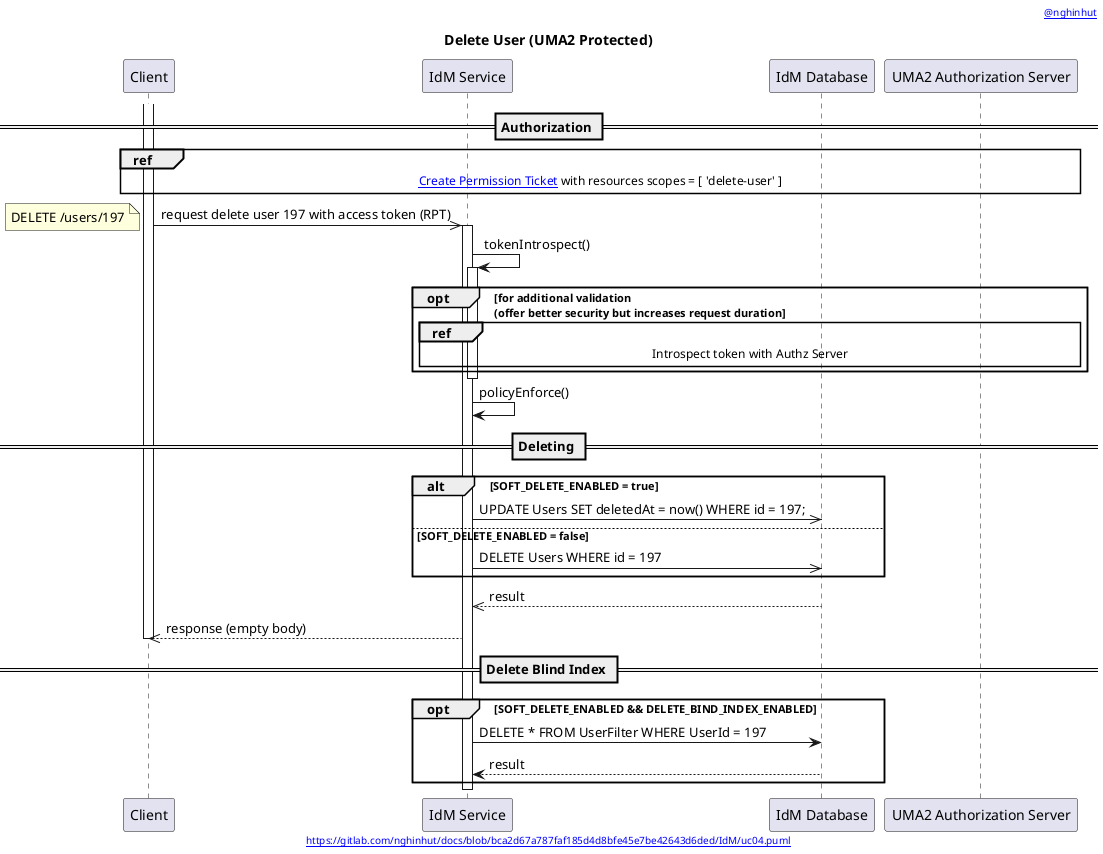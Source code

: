 @startuml
'-----START auto generated metadata please keep comment here to allow auto update-----
'-----DON'T EDIT THIS SECTION, INSTEAD RE-RUN prebuild.sh TO UPDATE-----
header [[https://www.nghinhut.dev?from=http%5C%3A%5C%2F%5C%2Fwww%5C.plantuml%5C.com%5C%2Fplantuml%5C%2Fproxy%3Ffmt%3Dsvg%5C%26src%3Dhttps%5C%3A%5C%2F%5C%2Fgitlab%5C.com%5C%2Fnghinhut%5C%2Fdocs%5C%2Fraw%5C%2Fbca2d67a787faf185d4d8bfe45e7be42643d6ded%5C%2FIdM%5C%2Fuc04%5C.puml%0A @nghinhut]]
footer [[http://www.plantuml.com/plantuml/proxy?fmt=svg&src=https://gitlab.com/nghinhut/docs/raw/bca2d67a787faf185d4d8bfe45e7be42643d6ded/IdM/uc04.puml https://gitlab.com/nghinhut/docs/blob/bca2d67a787faf185d4d8bfe45e7be42643d6ded/IdM/uc04.puml]]
'-----END auto generated metadata please keep comment here to allow auto update-----
title Delete User (UMA2 Protected)

participant "Client" as client
participant "IdM Service" as idm
participant "IdM Database" as db
participant "UMA2 Authorization Server" as as


== Authorization ==
activate client
ref over client, idm, as
    [[$BASE_URL/create-permission-ticket.function.puml{} Create Permission Ticket]] with resources scopes = [ 'delete-user' ]
end

{start_d1} client ->> idm : request delete user 197 with access token (RPT)
note left
    DELETE /users/197
end note

activate idm
idm -> idm : tokenIntrospect()
activate idm
    opt for additional validation\n(offer better security but increases request duration
        ref over idm, as
            Introspect token with Authz Server
        end
    end
deactivate idm

idm -> idm : policyEnforce()


== Deleting ==
alt SOFT_DELETE_ENABLED = true
    idm ->> db : UPDATE Users SET deletedAt = now() WHERE id = 197;
else SOFT_DELETE_ENABLED = false
    idm ->> db : DELETE Users WHERE id = 197
end
idm <<-- db : result

client <<-- idm : response (empty body)
deactivate client


== Delete Blind Index ==
opt SOFT_DELETE_ENABLED && DELETE_BIND_INDEX_ENABLED
    idm -> db : DELETE * FROM UserFilter WHERE UserId = 197
    idm <-- db : result
end

deactivate idm
@enduml
